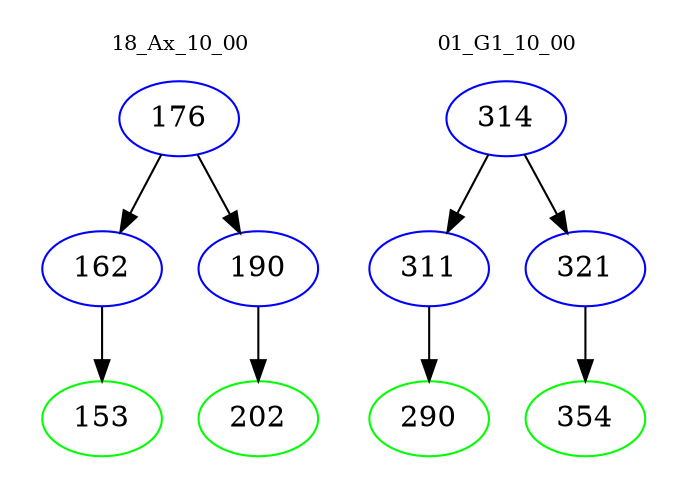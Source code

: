 digraph{
subgraph cluster_0 {
color = white
label = "18_Ax_10_00";
fontsize=10;
T0_176 [label="176", color="blue"]
T0_176 -> T0_162 [color="black"]
T0_162 [label="162", color="blue"]
T0_162 -> T0_153 [color="black"]
T0_153 [label="153", color="green"]
T0_176 -> T0_190 [color="black"]
T0_190 [label="190", color="blue"]
T0_190 -> T0_202 [color="black"]
T0_202 [label="202", color="green"]
}
subgraph cluster_1 {
color = white
label = "01_G1_10_00";
fontsize=10;
T1_314 [label="314", color="blue"]
T1_314 -> T1_311 [color="black"]
T1_311 [label="311", color="blue"]
T1_311 -> T1_290 [color="black"]
T1_290 [label="290", color="green"]
T1_314 -> T1_321 [color="black"]
T1_321 [label="321", color="blue"]
T1_321 -> T1_354 [color="black"]
T1_354 [label="354", color="green"]
}
}
